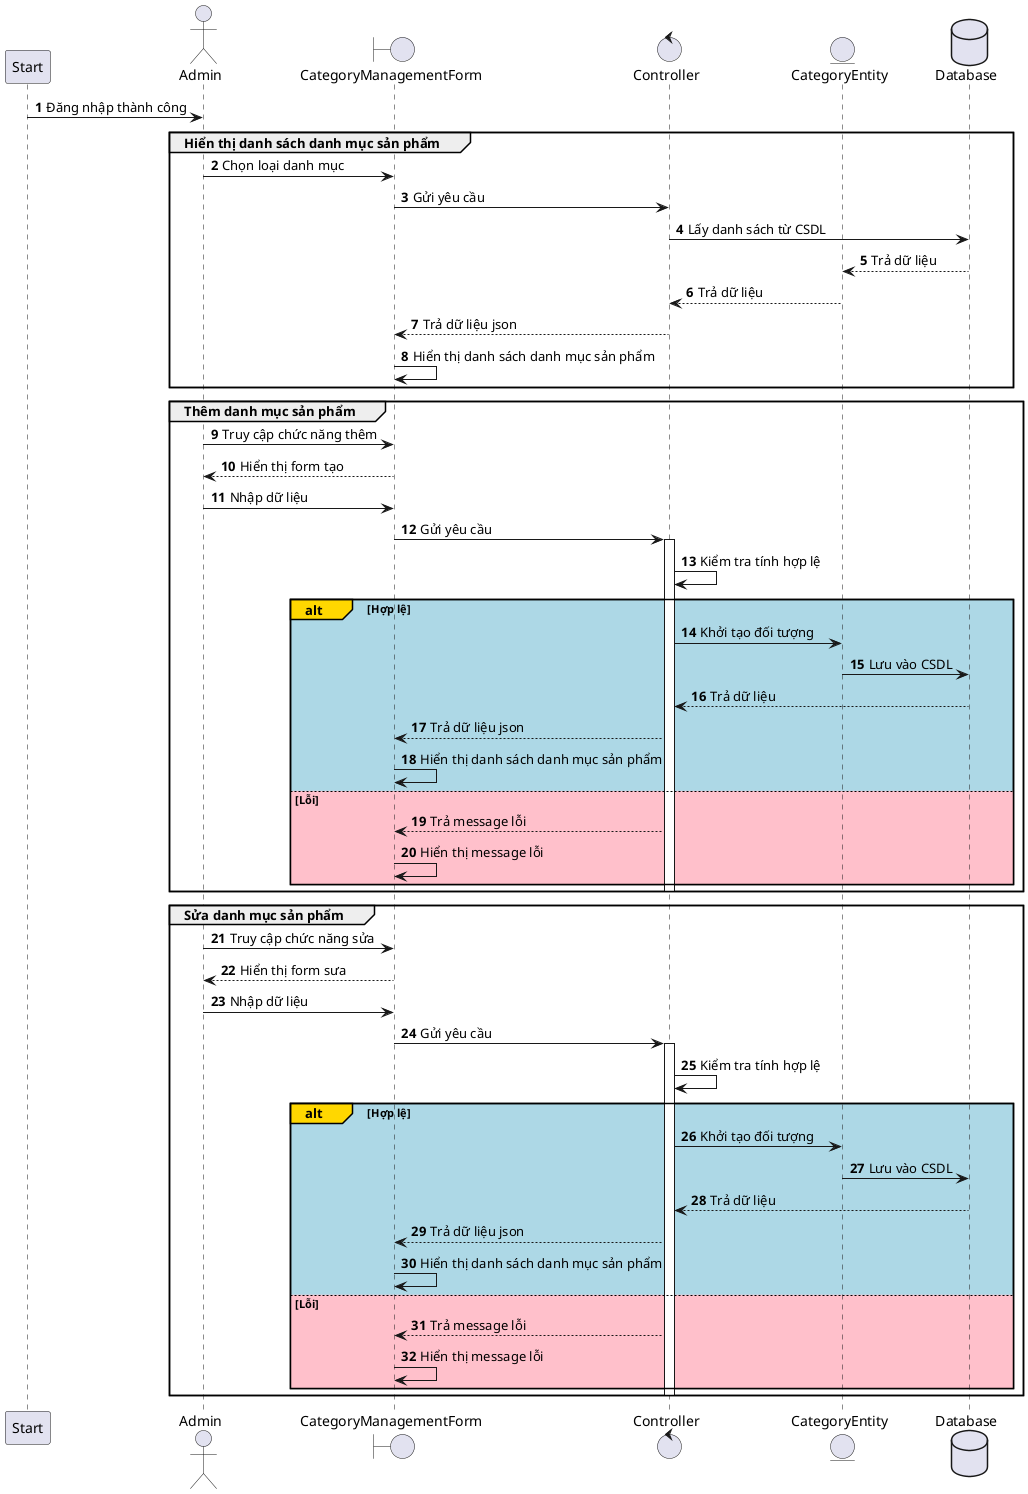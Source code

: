 @startuml
participant Start as Start
actor       Admin       as Admin
boundary    CategoryManagementForm    as CategoryManagementForm
control     Controller     as Controller
entity      CategoryEntity      as Category
database    Database    as Database

autonumber

Start -> Admin : Đăng nhập thành công

group Hiển thị danh sách danh mục sản phẩm
Admin -> CategoryManagementForm : Chọn loại danh mục
CategoryManagementForm -> Controller : Gửi yêu cầu
Controller -> Database : Lấy danh sách từ CSDL
Category <-- Database : Trả dữ liệu
Controller <-- Category : Trả dữ liệu
CategoryManagementForm <-- Controller : Trả dữ liệu json
CategoryManagementForm  -> CategoryManagementForm : Hiển thị danh sách danh mục sản phẩm
end

group Thêm danh mục sản phẩm
Admin -> CategoryManagementForm : Truy cập chức năng thêm
Admin <-- CategoryManagementForm : Hiển thị form tạo
Admin -> CategoryManagementForm : Nhập dữ liệu
CategoryManagementForm -> Controller : Gửi yêu cầu
activate Controller
Controller -> Controller : Kiểm tra tính hợp lệ
    alt#Gold #LightBlue Hợp lệ
    Controller -> Category : Khởi tạo đối tượng
    Category -> Database : Lưu vào CSDL
    Database --> Controller : Trả dữ liệu
    Controller --> CategoryManagementForm : Trả dữ liệu json
    CategoryManagementForm -> CategoryManagementForm : Hiển thị danh sách danh mục sản phẩm
    else #Pink Lỗi
    Controller --> CategoryManagementForm : Trả message lỗi
    CategoryManagementForm -> CategoryManagementForm : Hiển thị message lỗi
    end
deactivate Controller
end

group Sửa danh mục sản phẩm
Admin -> CategoryManagementForm : Truy cập chức năng sửa
Admin <-- CategoryManagementForm : Hiển thị form sưa
Admin -> CategoryManagementForm : Nhập dữ liệu
CategoryManagementForm -> Controller : Gửi yêu cầu
activate Controller
Controller -> Controller : Kiểm tra tính hợp lệ
    alt#Gold #LightBlue Hợp lệ
    Controller -> Category : Khởi tạo đối tượng
    Category -> Database : Lưu vào CSDL
    Database --> Controller : Trả dữ liệu
    Controller --> CategoryManagementForm : Trả dữ liệu json
    CategoryManagementForm -> CategoryManagementForm : Hiển thị danh sách danh mục sản phẩm
    else #Pink Lỗi
    Controller --> CategoryManagementForm : Trả message lỗi
    CategoryManagementForm -> CategoryManagementForm : Hiển thị message lỗi
    end
deactivate Controller
end

@enduml
